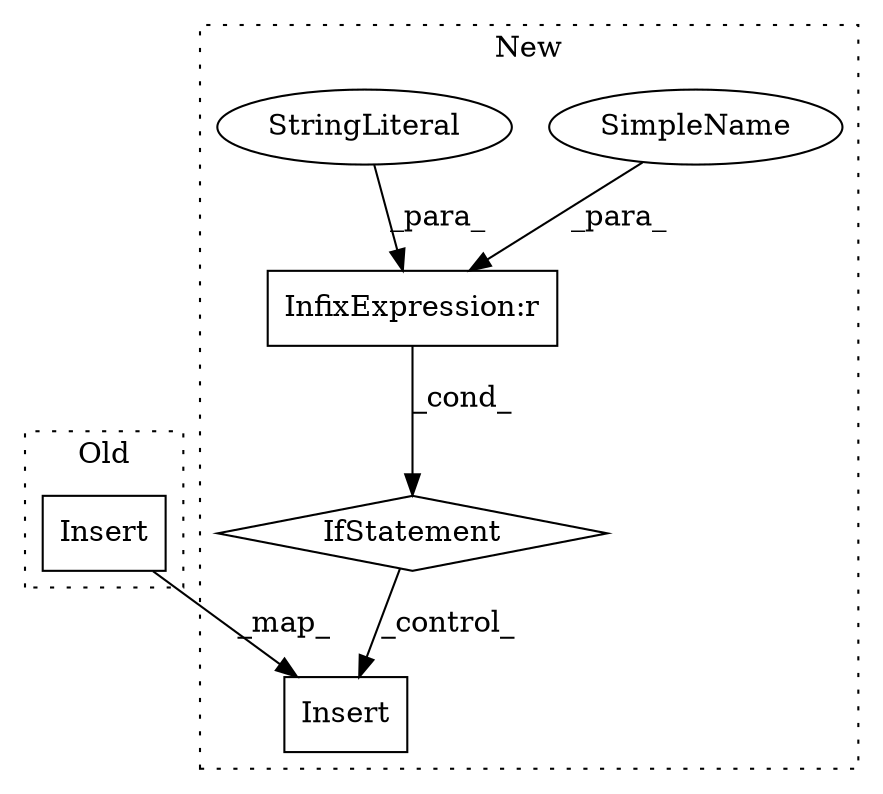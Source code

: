 digraph G {
subgraph cluster0 {
1 [label="Insert" a="32" s="4822,4842" l="8,1" shape="box"];
label = "Old";
style="dotted";
}
subgraph cluster1 {
2 [label="Insert" a="32" s="6060,6080" l="8,1" shape="box"];
3 [label="InfixExpression:r" a="27" s="5956" l="4" shape="box"];
4 [label="SimpleName" a="42" s="5952" l="4" shape="ellipse"];
5 [label="StringLiteral" a="45" s="5960" l="4" shape="ellipse"];
6 [label="IfStatement" a="25" s="5948,5964" l="4,2" shape="diamond"];
label = "New";
style="dotted";
}
1 -> 2 [label="_map_"];
3 -> 6 [label="_cond_"];
4 -> 3 [label="_para_"];
5 -> 3 [label="_para_"];
6 -> 2 [label="_control_"];
}